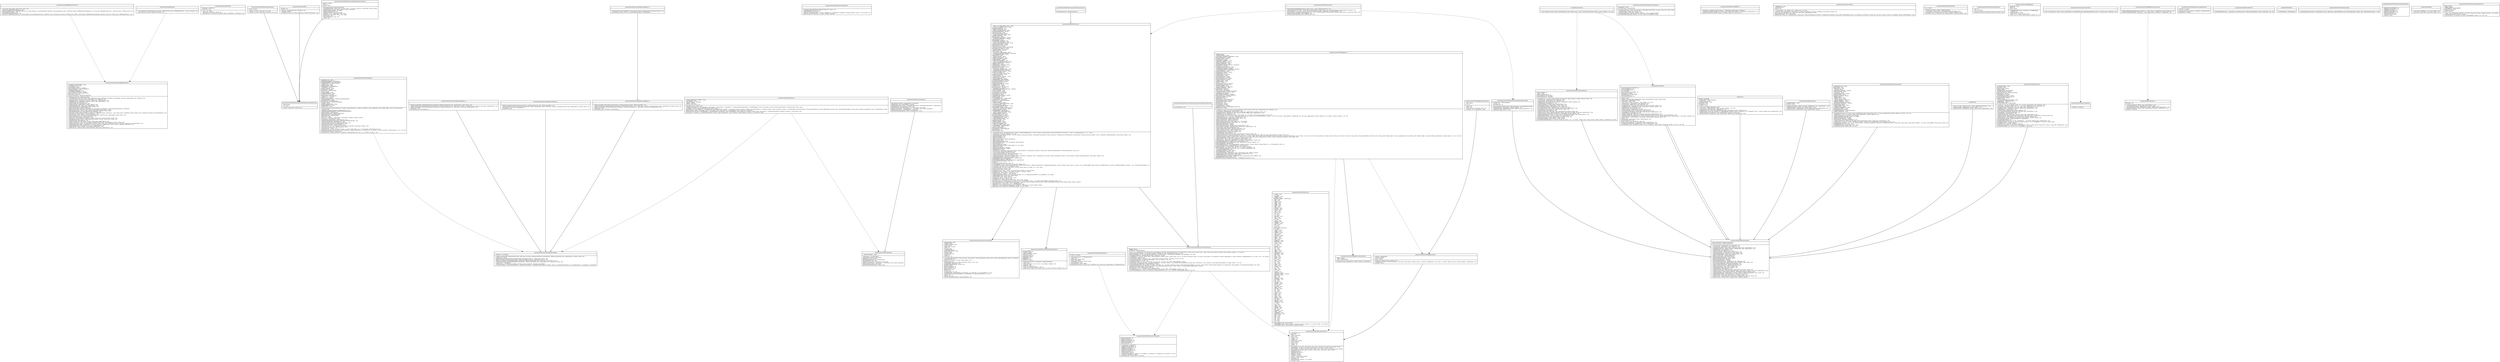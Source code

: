 digraph classes {
 fontname = "Bitstream Vera Sans"
 fontsize = 8
 node [ fontname = "Bitstream Vera Sans" fontsize = 8 shape = "record" ]
 edge [ fontname = "Bitstream Vera Sans" fontsize = 8 ]
"DOMFragmentParserTest" [
	label="{
 		org/cyberneko/html/DOMFragmentParserTest|
 		|
 		+ _print_(child : Node, indent : String, node : Node) : void\l+ testAttrEndingWithCRAtEndOfStream() : void\l+ testInstanceReuse(parser : DOMFragmentParser, str2 : String, fragment1 : DocumentFragment, fragment2 : DocumentFragment, writer : LSSerializer, registry : DOMImplementationRegistry, str1 : String, impl : DOMImplementationLS, s : String, document : HTMLDocument) : void\l+ testInvalidAttributeName() : void\l+ testInvalidProcessingInstruction() : void\l- doTest(impl : DOMImplementationLS, str : String, fragment : DocumentFragment, writer : LSSerializer, source : InputSource, document : HTMLDocument, xmlDecl : String, registry : DOMImplementationRegistry, expected : String, html : String, parser : DOMFragmentParser) : void\l
	}"
 ]
"HTMLEntities" [
	label="{
 		org/cyberneko/html/HTMLEntities|
 		_# SEITITNE_ : IntProperties\l_# ENTITIES_ : Map\l|
 		+ _get_(c : int) : String\l+ _get_(value : String, name : String) : int\l_- load0_(filename : String, props : Properties, stream : InputStream, e : IOException) : void\l
	}"
 ]
"Entry" [
	label="{
 		org/cyberneko/html/LostText/Entry|
 		- augs_ : Augmentations\l- text_ : XMLString\l|
 		+ Entry(chars : char[1], text : XMLString, augs : Augmentations) : Entry\l
	}"
 ]
"XercesBridge_2_2" [
	label="{
 		org/cyberneko/html/xercesbridge/XercesBridge_2_2|
 		|
 		+ XMLDocumentFilter_setDocumentSource(lastSource : XMLDocumentSource, filter : XMLDocumentFilter) : void\l+ XMLDocumentHandler_startDocument(documentHandler : XMLDocumentHandler, locator : XMLLocator, nscontext : NamespaceContext, augs : Augmentations, encoding : String) : void\l+ XMLDocumentHandler_startPrefixMapping(documentHandler : XMLDocumentHandler, uri : String, prefix : String, augs : Augmentations) : void\l+ getVersion() : String\l# XercesBridge_2_2(e : Throwable) : XercesBridge_2_2\l
	}"
 ]
"FragmentContextStackTest" [
	label="{
 		org/cyberneko/html/FragmentContextStackTest|
 		|
 		+ testFragmentShouldNotCloseContextStack(expected : String) : void\l+ testSimple(expected : String) : void\l+ testTR(expected : String) : void\l- doTest(out : StringWriter, filters : [1], parser : DOMParser, sr : StringReader, contextStack : String[1], expected : String, in : , html : String) : void\l- toQNames(qnames : QName[1], i : int, tags : String[1]) : QName[1]\l
	}"
 ]
"InfiniteLoopScanner" [
	label="{
 		org/cyberneko/html/HTMLScannerTest/InfiniteLoopScanner|
 		|
 		InfiniteLoopScanner() : InfiniteLoopScanner\l
	}"
 ]
"IntProperties" [
	label="{
 		org/cyberneko/html/HTMLEntities/IntProperties|
 		- entries : Entry[1]\l|
 		+ get(key : int, entry : Entry, hash : int) : String\l+ put(key : int, value : String, entry : Entry, hash : int) : void\l
	}"
 ]
"CurrentEntity" [
	label="{
 		org/cyberneko/html/HTMLScanner/CurrentEntity|
 		+ BASESYSTEMID : String\l+ VERSION : String\l+ LITERALSYSTEMID : String\l+ buffer : char[1]\l- endReached_ : boolean\l+ offset : int\l- encoding : String\l+ characterOffset_ : int\l+ EXPANDEDSYSTEMID : String\l- stream_ : Reader\l+ PUBLICID : String\l- columnNumber_ : int\l+ length : int\l- lineNumber_ : int\l|
 		+ CurrentEntity(literalSystemId : String, encoding : String, publicId : String, baseSystemId : String, stream : Reader, expandedSystemId : String) : CurrentEntity\l+ getLineNumber() : int\l# load(count : int, adjust : int, array : char[1], offset : int) : int\l# read(c : char) : int\l- debugBufferIfNeeded(i : int, suffix : String, prefix : String, c : char) : void\l- closeQuietly(e : IOException) : void\l- debugBufferIfNeeded(prefix : String) : void\lhasNext() : boolean\l- getCharacterOffset() : int\l- getColumnNumber() : int\l- getCurrentChar() : char\l- getNextChar() : char\l- incLine() : void\l- incLine(nbLines : int) : void\l- resetBuffer(buffer : XMLStringBuffer, columnNumber : int, lineNumber : int, characterOffset : int) : void\l- restorePosition(originalCharacterOffset : int, originalOffset : int, originalColumnNumber : int) : void\l- rewind() : void\l- rewind(i : int) : void\l- setStream(inputStreamReader : InputStreamReader) : void\l
	}"
 ]
"HTMLElements" [
	label="{
 		org/cyberneko/html/HTMLElements|
 		+ _SOUND_ : short\l+ _U_ : short\l+ _COMMENT_ : short\l+ _PARAM_ : short\l_# ELEMENTS_ARRAY_ : Element[1][2]\l+ _BDO_ : short\l+ _DIR_ : short\l+ _FRAME_ : short\l+ _ABBR_ : short\l+ _SAMP_ : short\l+ _NOBR_ : short\l+ _BASE_ : short\l+ _KBD_ : short\l+ _KEYGEN_ : short\l+ _BUTTON_ : short\l+ _STRIKE_ : short\l+ _SUP_ : short\l+ _TABLE_ : short\l+ _INS_ : short\l+ _P_ : short\l+ _TH_ : short\l+ _NOLAYER_ : short\l+ _DIV_ : short\l+ _LAYER_ : short\l+ _Q_ : short\l+ _STYLE_ : short\l+ _OPTION_ : short\l+ _FRAMESET_ : short\l+ _CENTER_ : short\l+ _RBC_ : short\l+ _S_ : short\l+ _CITE_ : short\l_# ELEMENTS_ : ElementList\l+ _UL_ : short\l+ _STRONG_ : short\l+ _LABEL_ : short\l+ _ADDRESS_ : short\l+ _THEAD_ : short\l+ _LINK_ : short\l+ _TEXTAREA_ : short\l+ _APPLET_ : short\l+ _RUBY_ : short\l+ _TBODY_ : short\l+ _XML_ : short\l+ _PLAINTEXT_ : short\l+ _NOEMBED_ : short\l+ _TITLE_ : short\l+ _SELECT_ : short\l+ _LI_ : short\l+ _OL_ : short\l+ _EMBED_ : short\l+ _RP_ : short\l+ _TR_ : short\l+ _XMP_ : short\l+ _OBJECT_ : short\l+ _MENU_ : short\l+ _COLGROUP_ : short\l+ _BASEFONT_ : short\l+ _DD_ : short\l+ _MAP_ : short\l+ _HEAD_ : short\l+ _BLINK_ : short\l+ _TT_ : short\l+ _BODY_ : short\l+ _RT_ : short\l+ _BIG_ : short\l+ _COL_ : short\l+ _FORM_ : short\l+ _SUB_ : short\l+ _IFRAME_ : short\l+ _A_ : short\l+ _RTC_ : short\l+ _META_ : short\l+ _B_ : short\l+ _TFOOT_ : short\l+ _MARQUEE_ : short\l+ _NO_SUCH_ELEMENT_ : Element\l+ _ACRONYM_ : short\l+ _PRE_ : short\l+ _IMG_ : short\l+ _MULTICOL_ : short\l+ _NOFRAMES_ : short\l+ _DL_ : short\l+ _EM_ : short\l+ _LISTING_ : short\l+ _FIELDSET_ : short\l+ _ILAYER_ : short\l+ _H1_ : short\l+ _SECTION_ : short\l+ _SPAN_ : short\l+ _CAPTION_ : short\l+ _H2_ : short\l+ _HR_ : short\l+ _H3_ : short\l+ _SCRIPT_ : short\l+ _WBR_ : short\l+ _VAR_ : short\l+ _HTML_ : short\l+ _SMALL_ : short\l+ _ISINDEX_ : short\l+ _H4_ : short\l+ _NOSCRIPT_ : short\l+ _SPACER_ : short\l+ _OPTGROUP_ : short\l+ _I_ : short\l+ _H5_ : short\l+ _CODE_ : short\l+ _AREA_ : short\l+ _LEGEND_ : short\l+ _NEXTID_ : short\l+ _H6_ : short\l+ _BGSOUND_ : short\l+ _INPUT_ : short\l+ _UNKNOWN_ : short\l+ _BLOCKQUOTE_ : short\l+ _FONT_ : short\l+ _DEL_ : short\l+ _DFN_ : short\l+ _BR_ : short\l+ _DT_ : short\l+ _RB_ : short\l+ _TD_ : short\l|
 		+ _GETELEMENT_(code : short) : Element\l+ _GETELEMENT_(elem : Element, elements : Element[1], element : Element, c : int, ename : String, i : int) : Element\l+ _GETELEMENT_(ename : String, element : Element) : Element\l
	}"
 ]
"Entry" [
	label="{
 		org/cyberneko/html/HTMLEntities/IntProperties/Entry|
 		+ next : Entry\l+ value : String\l+ key : int\l|
 		+ Entry(next : Entry, key : int, value : String) : Entry\l
	}"
 ]
"RemoveElements" [
	label="{
 		sample/RemoveElements|
 		|
 		+ _main_(systemId : String, remover : ElementRemover, writer : Writer, source : , parser : XMLParserConfiguration, filters : [1], argv : String[1], i : int) : void\l
	}"
 ]
"LocationItem" [
	label="{
 		org/cyberneko/html/HTMLScanner/LocationItem|
 		# fEndColumnNumber : int\l# fBeginLineNumber : int\l# fBeginCharacterOffset : int\l# fBeginColumnNumber : int\l# fEndCharacterOffset : int\l# fEndLineNumber : int\l|
 		+ LocationItem() : LocationItem\l+ getBeginCharacterOffset() : int\l+ getBeginColumnNumber() : int\l+ getBeginLineNumber() : int\l+ getEndCharacterOffset() : int\l+ getEndColumnNumber() : int\l+ getEndLineNumber() : int\l+ isSynthesized() : boolean\l+ setValues(beginOffset : int, beginLine : int, endOffset : int, endColumn : int, beginColumn : int, endLine : int) : void\l+ toString(str : StringBuffer) : String\lLocationItem(other : LocationItem) : LocationItem\l
	}"
 ]
"MyContentScanner" [
	label="{
 		org/cyberneko/html/HTMLScannerTest/InfiniteLoopScanner/MyContentScanner|
 		|
 		# scanComment() : void\l
	}"
 ]
"HTMLAugmentations" [
	label="{
 		org/cyberneko/html/HTMLAugmentations|
 		# FITEMS : Hashtable\l|
 		+ HTMLAugmentations() : HTMLAugmentations\l+ clear() : void\l+ getItem(key : String) : object\l+ keys() : Enumeration\l+ putItem(item : object, key : String) : object\l+ removeAllItems() : void\l+ removeItem(key : String) : object\lHTMLAugmentations(value : object, keys : Enumeration, key : String, augs : Augmentations) : HTMLAugmentations\l
	}"
 ]
"ElementRemover" [
	label="{
 		org/cyberneko/html/filters/ElementRemover|
 		# fElementDepth : int\l_# NULL_ : object\l# fRemovalElementDepth : int\l# fAcceptedElements : Hashtable\l# fRemovedElements : Hashtable\l|
 		+ acceptElement(i : int, value : object, newarray : String[1], key : object, attributes : String[1], element : String) : void\l+ characters(augs : Augmentations, text : XMLString) : void\l+ comment(augs : Augmentations, text : XMLString) : void\l+ emptyElement(augs : Augmentations, attributes : XMLAttributes, element : QName) : void\l+ endCDATA(augs : Augmentations) : void\l+ endElement(element : QName, augs : Augmentations) : void\l+ endGeneralEntity(augs : Augmentations, name : String) : void\l+ endPrefixMapping(augs : Augmentations, prefix : String) : void\l+ ignorableWhitespace(augs : Augmentations, text : XMLString) : void\l+ processingInstruction(data : XMLString, target : String, augs : Augmentations) : void\l+ removeElement(value : object, key : object, element : String) : void\l+ startCDATA(augs : Augmentations) : void\l+ startDocument(locator : XMLLocator, augs : Augmentations, encoding : String) : void\l+ startDocument(nscontext : NamespaceContext, locator : XMLLocator, encoding : String, augs : Augmentations) : void\l+ startElement(augs : Augmentations, attributes : XMLAttributes, element : QName) : void\l+ startGeneralEntity(name : String, encoding : String, id : XMLResourceIdentifier, augs : Augmentations) : void\l+ startPrefixMapping(prefix : String, uri : String, augs : Augmentations) : void\l+ textDecl(version : String, augs : Augmentations, encoding : String) : void\l# elementAccepted(key : object, element : String) : boolean\l# elementRemoved(key : object, element : String) : boolean\l# handleOpenTag(attributeCount : int, aname : String, key : object, j : int, i : int, anames : String[1], value : object, element : QName, attributes : XMLAttributes) : boolean\l
	}"
 ]
"HTMLScannerTest" [
	label="{
 		org/cyberneko/html/HTMLScannerTest|
 		|
 		+ testChangeEncodingWithReader(string : String, source : , parser : HTMLConfiguration) : void\l+ testEvaluateInputSource(string : String, filter : EvaluateInputSourceFilter, source : , parser : HTMLConfiguration, expectedString : String[1]) : void\l+ testInfiniteLoop(x : int, source : , parser : XMLParserConfiguration, buffer : StringBuffer,  : HTMLConfiguration) : void\l+ testLocale(filter : EvaluateInputSourceFilter, source : , parser : HTMLConfiguration, expectedString : String[1], originalLocale : Locale, string : String) : void\l+ testReduceToContent(buffer : XMLStringBuffer) : void\l+ testisEncodingCompatible(scanner : HTMLScanner) : void\l
	}"
 ]
"ErrorReporter" [
	label="{
 		org/cyberneko/html/HTMLConfiguration/ErrorReporter|
 		# fLastLocale : Locale\l# fErrorMessages : ResourceBundle\l|
 		+ formatMessage(value : String, args : object[1], e : MissingResourceException, message : String, key : String) : String\l+ reportError(args : object[1], key : String) : void\l+ reportWarning(key : String, args : object[1]) : void\l# createException(args : object[1], message : String, key : String) : XMLParseException\l# formatSimpleMessage(args : object[1], i : int, key : String, str : StringBuffer) : String\l
	}"
 ]
"DefaultFilter" [
	label="{
 		org/cyberneko/html/filters/DefaultFilter|
 		# fDocumentHandler : XMLDocumentHandler\l# fDocumentSource : XMLDocumentSource\l|
 		+ characters(augs : Augmentations, text : XMLString) : void\l+ comment(augs : Augmentations, text : XMLString) : void\l+ doctypeDecl(systemId : String, publicId : String, root : String, augs : Augmentations) : void\l+ emptyElement(element : QName, attributes : XMLAttributes, augs : Augmentations) : void\l+ endCDATA(augs : Augmentations) : void\l+ endDocument(augs : Augmentations) : void\l+ endElement(element : QName, augs : Augmentations) : void\l+ endGeneralEntity(augs : Augmentations, name : String) : void\l+ endPrefixMapping(prefix : String, augs : Augmentations) : void\l+ getDocumentHandler() : XMLDocumentHandler\l+ getDocumentSource() : XMLDocumentSource\l+ getFeatureDefault(featureId : String) : Boolean\l+ getPropertyDefault(propertyId : String) : object\l+ getRecognizedFeatures() : String[1]\l+ getRecognizedProperties() : String[1]\l+ ignorableWhitespace(augs : Augmentations, text : XMLString) : void\l+ processingInstruction(augs : Augmentations, data : XMLString, target : String) : void\l+ reset(componentManager : XMLComponentManager) : void\l+ setDocumentHandler(handler : XMLDocumentHandler) : void\l+ setDocumentSource(source : XMLDocumentSource) : void\l+ setFeature(featureId : String, state : boolean) : void\l+ setProperty(propertyId : String, value : object) : void\l+ startCDATA(augs : Augmentations) : void\l+ startDocument(locator : XMLLocator, augs : Augmentations, encoding : String) : void\l+ startDocument(nscontext : NamespaceContext, locator : XMLLocator, encoding : String, augs : Augmentations) : void\l+ startElement(augs : Augmentations, attributes : XMLAttributes, element : QName) : void\l+ startGeneralEntity(augs : Augmentations, encoding : String, id : XMLResourceIdentifier, name : String) : void\l+ startPrefixMapping(augs : Augmentations, uri : String, prefix : String) : void\l+ textDecl(version : String, augs : Augmentations, encoding : String) : void\l+ xmlDecl(version : String, standalone : String, augs : Augmentations, encoding : String) : void\l_# merge_(array3 : String[1], array2 : String[1], array1 : String[1]) : String[1]\l
	}"
 ]
"Writer" [
	label="{
 		org/cyberneko/html/filters/Writer|
 		# fSeenRootElement : boolean\l+ _NOTIFY_HTML_BUILTIN_REFS_ : String\l# fElementDepth : int\l_# AUGMENTATIONS_ : String\l# fPrintChars : boolean\l_# FILTERS_ : String\l# fSeenHttpEquiv : boolean\l+ _NOTIFY_CHAR_REFS_ : String\l# fPrinter : PrintWriter\l# fNormalize : boolean\l# fEncoding : String\l|
 		+ Writer(e : UnsupportedEncodingException) : Writer\l+ Writer(encoding : String, outputStream : OutputStream) : Writer\l+ Writer(encoding : String, writer : Writer) : Writer\l+ _main_(filtersVector : Vector, source : , oencoding : String, argv : String[1], identity : boolean, parser : XMLParserConfiguration, i : int, purify : boolean, arg : String, filters : [1], iencoding : String) : void\l+ characters(augs : Augmentations, text : XMLString) : void\l+ comment(text : XMLString, augs : Augmentations) : void\l+ emptyElement(element : QName, attributes : XMLAttributes, augs : Augmentations) : void\l+ endElement(augs : Augmentations, element : QName) : void\l+ endGeneralEntity(name : String, augs : Augmentations) : void\l+ startDocument(locator : XMLLocator, augs : Augmentations, encoding : String) : void\l+ startDocument(nscontext : NamespaceContext, locator : XMLLocator, augs : Augmentations, encoding : String) : void\l+ startElement(attributes : XMLAttributes, element : QName, augs : Augmentations) : void\l+ startGeneralEntity(e : NumberFormatException, entity : String, value : int, base : int, offset : int, hex : boolean, augs : Augmentations, encoding : String, id : XMLResourceIdentifier, name : String) : void\l# printAttributeValue(length : int, j : int, c : char, text : String) : void\l# printCharacters(i : int, i : int, c : char, c : char, text : XMLString, entity : String, normalize : boolean) : void\l# printEndElement(element : QName) : void\l# printEntity(name : String) : void\l# printStartElement(charsetIndex : int, i : int, content : String, i : int, httpEquiv : String, originalContent : String, length : int, contentIndex : int, aname : String, aname : String, attrCount : int, avalue : String, element : QName, attributes : XMLAttributes) : void\l_- printUsage_() : void\l
	}"
 ]
"HTMLTagBalancer" [
	label="{
 		org/cyberneko/html/HTMLTagBalancer|
 		- FQNAME : QName\l_# AUGMENTATIONS_ : String\l_# DOCUMENT_FRAGMENT_DEPRECATED_ : String\l# fDocumentFragment : boolean\l# FELEMENTSTACK : InfoStack\l# fOpenedForm : boolean\l_# DOCUMENT_FRAGMENT_ : String\l_# NAMES_NO_CHANGE_ : short\l- fSeenFramesetElement : boolean\l_# NAMES_LOWERCASE_ : short\l_- RECOGNIZED_FEATURES_DEFAULTS_ : Boolean[1]\l# fNamespaces : boolean\l_# IGNORE_OUTSIDE_CONTENT_ : String\l_- RECOGNIZED_FEATURES_ : String[1]\l_- RECOGNIZED_PROPERTIES_DEFAULTS_ : object[1]\l_# SYNTHESIZED_ITEM_ : HTMLEventInfo\l_# ERROR_REPORTER_ : String\l# fAllowSelfclosingIframe : boolean\l_# NAMESPACES_ : String\l# fSeenBodyElement : boolean\l_# NAMES_ATTRS_ : String\l# fSeenRootElement : boolean\l- forcedStartElement_ : boolean\l# fIgnoreOutsideContent : boolean\l# fSeenHeadElement : boolean\l_# NAMES_ELEMS_ : String\l_# NAMES_MATCH_ : short\l- lostText_ : LostText\l# fErrorReporter : HTMLErrorReporter\l- fragmentContextStackSize_ : int\l_# REPORT_ERRORS_ : String\l- fragmentContextStack_ : QName[1]\l_# NAMES_UPPERCASE_ : short\l# FINLINESTACK : InfoStack\l- FEMPTYATTRS : XMLAttributes\l# fDocumentHandler : XMLDocumentHandler\l+ _FRAGMENT_CONTEXT_STACK_ : String\l# fAugmentations : boolean\l_- RECOGNIZED_PROPERTIES_ : String[1]\l# fDocumentSource : XMLDocumentSource\l# fAllowSelfclosingTags : boolean\l- endElementsBuffer_ : List\l# fNamesAttrs : short\l- FINFOSETAUGS : HTMLAugmentations\l# fSeenRootElementEnd : boolean\l- fSeenBodyElementEnd : boolean\l# fNamesElems : short\l# fSeenDoctype : boolean\l# fSeenAnything : boolean\l- forcedEndElement_ : boolean\l# tagBalancingListener : HTMLTagBalancingListener\l# fReportErrors : boolean\l|
 		+ characters(i : int, info : Info, hname : String, whitespace : boolean, bname : String, augs : Augmentations, text : XMLString) : void\l+ comment(text : XMLString, augs : Augmentations) : void\l+ doctypeDecl(rootElementName : String, publicId : String, augs : Augmentations, systemId : String) : void\l+ emptyElement(attrs : XMLAttributes, elem : Element, element : QName, augs : Augmentations) : void\l+ endCDATA(augs : Augmentations) : void\l+ endDocument(augs : Augmentations, body : String, length : int, i : int, ename : String, ename : String, info : Info) : void\l+ endElement(info : Info, i : int, iname : String, elem : Element, iname : String, size : int, forcedEndElement : boolean, i : int, info : Info, ename : String, attributes : XMLAttributes, info : Info, augs : Augmentations, element : QName, size : int, depth : int, pelem : Element, i : int) : void\l+ endGeneralEntity(name : String, augs : Augmentations) : void\l+ endPrefixMapping(augs : Augmentations, prefix : String) : void\l+ getDocumentHandler() : XMLDocumentHandler\l+ getDocumentSource() : XMLDocumentSource\l+ getFeatureDefault(featureId : String, length : int, i : int) : Boolean\l+ getPropertyDefault(propertyId : String, length : int, i : int) : object\l+ getRecognizedFeatures() : String[1]\l+ getRecognizedProperties() : String[1]\l+ ignorableWhitespace(text : XMLString, augs : Augmentations) : void\l+ processingInstruction(data : XMLString, target : String, augs : Augmentations) : void\l+ reset(manager : XMLComponentManager) : void\l+ setDocumentHandler(handler : XMLDocumentHandler) : void\l+ setDocumentSource(source : XMLDocumentSource) : void\l+ setFeature(featureId : String, state : boolean) : void\l+ setProperty(propertyId : String, value : object) : void\l+ startCDATA(augs : Augmentations) : void\l+ startDocument(locator : XMLLocator, augs : Augmentations, encoding : String) : void\l+ startDocument(nscontext : NamespaceContext, elt : Element, i : int, name : QName, locator : XMLLocator, augs : Augmentations, encoding : String) : void\l+ startElement(element : Element, parentCreated : boolean, inline : boolean, head : QName, depth : int, elementCode : short, pname : String, i : int, attrs : XMLAttributes, ename : String, i : int, info : Info, info : Info, isForcedCreation : boolean, ename : String, info : Info, info : Info, iname : String, pname : String, preferedParent : Element, ename : String, qname : QName, depth : int, augs : Augmentations, head : QName, elem : QName, length : int, qname : QName, parentCreated : boolean, length : int, i : int, j : int) : void\l+ startGeneralEntity(insertBody : boolean, bname : String, info : Info, hname : String, augs : Augmentations, encoding : String, id : XMLResourceIdentifier, name : String) : void\l+ startPrefixMapping(uri : String, prefix : String, augs : Augmentations) : void\l+ textDecl(version : String, augs : Augmentations, encoding : String) : void\l+ xmlDecl(version : String, augs : Augmentations, encoding : String, standalone : String) : void\l# CALLENDELEMENT(element : QName, augs : Augmentations) : void\l# CALLSTARTELEMENT(attrs : XMLAttributes, augs : Augmentations, element : QName) : void\l# EMPTYATTRIBUTES() : XMLAttributes\l# GETELEMENTDEPTH(info : Info, tableBodyOrHtml : boolean, container : boolean, element : Element, depth : int, i : int, elementCode : short) : int\l# SYNTHESIZEDAUGS(augs : HTMLAugmentations) : Augmentations\l# getElement(index : int, elementName : QName, name : String) : Element\l# getParentDepth(j : int, bounds : short, info : Info, i : int, parents : Element[1]) : int\l- consumeBufferedEndElements(toConsume : List, i : int, entry : ElementEntry) : void\l- consumeEarlyTextIfNeeded() : void\l- createQName(tagName : String) : QName\l- forceStartBody(body : QName) : void\l- forceStartElement(attrs : XMLAttributes, augs : Augmentations, elem : QName) : boolean\l- notifyDiscardedEndElement(element : QName, augs : Augmentations) : void\l_# MODIFYNAME_(name : String, mode : short) : String\l- notifyDiscardedStartElement(attrs : XMLAttributes, augs : Augmentations, elem : QName) : void\l_# GETNAMESVALUE_(value : String) : short\lsetTagBalancingListener(tagBalancingListener : HTMLTagBalancingListener) : void\l
	}"
 ]
"DOMParser" [
	label="{
 		org/cyberneko/html/parsers/DOMParser|
 		|
 		+ DOMParser(e : SAXNotSupportedException, e : SAXNotRecognizedException) : DOMParser\l+ doctypeDecl(VERSION : String, okay : boolean, sysid : String, pubid : String, root : String, augs : Augmentations) : void\l_- getParserSubVersion_(VERSION : String, e : Exception, index1 : int, index2 : int) : int\l
	}"
 ]
"CanonicalTest" [
	label="{
 		org/cyberneko/html/CanonicalTest|
 		_- CANONICALDIR_ : File\l_- OUTPUTDIR_ : File\l- dataFile : File\l|
 		+ _suite_(dataFiles : List,  : FileFilter, suite : , dataDir : File, i : int) : Test\l# runTest(e : AssertionFailedError, canonicalFile : File, output : File, dataLines : String, pw : PrintWriter, canonicalLines : String) : void\l- getCanonical(sb : StringBuffer, line : String, infile : File, reader : BufferedReader) : String\lCanonicalTest(dataFile : File) : CanonicalTest\l- getResult(line : String, out : StringWriter, type : String, parser : XMLParserConfiguration, tokenizer : StringTokenizer, settingline : String, reader : BufferedReader, filters : [1], insettings : File, infilename : String, infile : File, value : String, id : String, sb : StringBuffer, settings : BufferedReader) : String\l
	}"
 ]
"HTMLErrorHandler" [
	label="{
 		org/cyberneko/html/HTMLErrorHandler|
 		- OUT_ : Writer\l|
 		+ HTMLErrorHandler(out : Writer) : HTMLErrorHandler\l+ error(domain : String, exception : XMLParseException, key : String) : void\l+ warning(domain : String, key : String, exception : XMLParseException) : void\l- println(type : String, e : IOException, key : String, exception : XMLParseException) : void\l
	}"
 ]
"ObjectFactory" [
	label="{
 		org/cyberneko/html/ObjectFactory|
 		_- DEFAULT_PROPERTIES_FILENAME_ : String\l_- fLastModified_ : long\l_- fXercesProperties_ : Properties\l_- DEBUG_ : boolean\l_- DEFAULT_LINE_LENGTH_ : int\l|
 		_- debugPrintln_(msg : String) : void\l_- findJarServiceProvider_(ss : SecuritySupport, x : IOException, cl : ClassLoader, is : InputStream, e : UnsupportedEncodingException, rd : BufferedReader, current : ClassLoader, serviceId : String, factoryClassName : String, factoryId : String) : object\l_createObject_(factoryId : String, fallbackClassName : String) : object\l_createObject_(ss : SecuritySupport, e : SecurityException, propertiesFileExists : boolean, cl : ClassLoader, factoryId : String, x : Exception, fis : FileInputStream, x : Exception, provider : object, systemProp : String, se : SecurityException, factoryClassName : String, propertiesFilename : String, loadProperties : boolean, javah : String, fallbackClassName : String, props : Properties, propertiesFile : File, fis : FileInputStream) : object\l_findClassLoader_(system : ClassLoader, context : ClassLoader, current : ClassLoader, ss : SecuritySupport, chain : ClassLoader) : ClassLoader\l_findProviderClass_(security : SecurityManager, e : SecurityException, providerClass : Class, packageName : String, lastDot : int, className : String, current : ClassLoader, x : ClassNotFoundException, doFallback : boolean, cl : ClassLoader) : Class\l_newInstance_(x : Exception, x : ClassNotFoundException, instance : object, providerClass : Class, className : String, doFallback : boolean, cl : ClassLoader) : object\l
	}"
 ]
"HTMLConfiguration" [
	label="{
 		org/cyberneko/html/HTMLConfiguration|
 		_# BALANCE_TAGS_ : String\l# FDOCUMENTSCANNER : HTMLScanner\l# FNAMESPACEBINDER : NamespaceBinder\l# FERRORREPORTER : HTMLErrorReporter\l_# NAMES_ATTRS_ : String\l_# NAMES_ELEMS_ : String\l# FTAGBALANCER : HTMLTagBalancer\l_- DOCSOURCE_ : Class[1]\l_# REPORT_ERRORS_ : String\l# fCloseStream : boolean\l# fDTDHandler : XMLDTDHandler\l# fLocale : Locale\l_# ERROR_DOMAIN_ : String\l# FHTMLCOMPONENTS : Vector\l_# XERCES_2_0_0_ : boolean\l# fErrorHandler : XMLErrorHandler\l_# XERCES_2_0_1_ : boolean\l_# XML4J_4_0_x_ : boolean\l# fDTDContentModelHandler : XMLDTDContentModelHandler\l_# AUGMENTATIONS_ : String\l# fEntityResolver : XMLEntityResolver\l# fDocumentHandler : XMLDocumentHandler\l_# FILTERS_ : String\l_# SIMPLE_ERROR_FORMAT_ : String\l_# ERROR_REPORTER_ : String\l_# NAMESPACES_ : String\l|
 		+ HTMLConfiguration(recognizedProperties : String[1], recognizedFeatures : String[1], symbolTable : object, VALIDATION : String, SYMBOL_TABLE : String) : HTMLConfiguration\l+ cleanup() : void\l+ evaluateInputSource(inputSource : XMLInputSource) : void\l+ getDTDContentModelHandler() : XMLDTDContentModelHandler\l+ getDTDHandler() : XMLDTDHandler\l+ getDocumentHandler() : XMLDocumentHandler\l+ getEntityResolver() : XMLEntityResolver\l+ getErrorHandler() : XMLErrorHandler\l+ getLocale() : Locale\l+ parse(more : boolean, e : XNIException, e : IOException, complete : boolean) : boolean\l+ parse(source : XMLInputSource) : void\l+ pushInputSource(inputSource : XMLInputSource) : void\l+ setDTDContentModelHandler(handler : XMLDTDContentModelHandler) : void\l+ setDTDHandler(handler : XMLDTDHandler) : void\l+ setDocumentHandler(handler : XMLDocumentHandler) : void\l+ setEntityResolver(resolver : XMLEntityResolver) : void\l+ setErrorHandler(handler : XMLErrorHandler) : void\l+ setFeature(size : int, i : int, component : HTMLComponent, featureId : String, state : boolean) : void\l+ setInputSource(inputSource : XMLInputSource) : void\l+ setLocale(locale : Locale) : void\l+ setProperty(size : int, filter : , propertyId : String, i : int, value : object, filters : [1], i : int, component : HTMLComponent) : void\l# addComponent(state : Boolean, value : object, properties : String[1], propertyCount : int, featureCount : int, features : String[1], component : HTMLComponent, i : int, i : int) : void\l# createDocumentScanner() : HTMLScanner\l# reset(lastSource : XMLDocumentSource, component : HTMLComponent, size : int, i : int, i : int, filters : [1], filter : ) : void\l
	}"
 ]
"ElementList" [
	label="{
 		org/cyberneko/html/HTMLElements/ElementList|
 		+ size : int\l+ data : Element[1]\l|
 		+ addElement(newarray : Element[1], element : Element) : void\l
	}"
 ]
"UTF8BOMSkipper" [
	label="{
 		org/cyberneko/html/UTF8BOMSkipper|
 		- fFirst3Bytes : int[1]\l- fOffset : int\l- fStart : boolean\l|
 		+ UTF8BOMSkipper(stream : InputStream) : UTF8BOMSkipper\l+ available() : int\l+ markSupported() : boolean\l+ read(b : int, b1 : int, b2 : int, b3 : int) : int\l+ read(i : int, b : int, buffer : byte[1], offset : int, length : int) : int\l
	}"
 ]
"Element" [
	label="{
 		org/cyberneko/html/HTMLElements/Element|
 		+ _CONTAINER_ : int\l+ flags : int\l+ parent : Element[1]\l+ code : short\l+ bounds : short\l+ _SPECIAL_ : int\l+ _INLINE_ : int\l+ parentCodes : short[1]\l+ closes : short[1]\l+ name : String\l+ _BLOCK_ : int\l+ _EMPTY_ : int\l|
 		+ Element(flags : int, bounds : short, parent : short, closes : short[1], code : short, name : String) : Element\l+ Element(flags : int, code : short, name : String, parent : short, closes : short[1]) : Element\l+ Element(flags : int, parents : short[1], bounds : short, closes : short[1], code : short, name : String) : Element\l+ Element(parents : short[1], flags : int, closes : short[1], code : short, name : String) : Element\l+ ISBLOCK() : boolean\l+ ISCONTAINER() : boolean\l+ ISEMPTY() : boolean\l+ ISINLINE() : boolean\l+ ISSPECIAL() : boolean\l+ closes(i : int, tag : short) : boolean\l+ equals(o : object) : boolean\l+ hashCode() : int\l+ isParent(element : Element, i : int) : boolean\l+ toString() : String\l
	}"
 ]
"SAXParser" [
	label="{
 		org/cyberneko/html/parsers/SAXParser|
 		|
 		+ SAXParser() : SAXParser\l
	}"
 ]
"HTMLTagBalancingListenerTest" [
	label="{
 		org/cyberneko/html/HTMLTagBalancingListenerTest|
 		|
 		+ testIgnoredTags(expectedMessages : String[1], in : , string : String, sr : StringReader, parser : TestParser) : void\l+ testReuse(expectedMessages : String[1], in : , string : String, parser : TestParser, sr : StringReader) : void\l
	}"
 ]
"TestHTMLDOMFragment" [
	label="{
 		sample/TestHTMLDOMFragment|
 		|
 		+ _main_(fragment : DocumentFragment, document : HTMLDocument, parser : DOMFragmentParser, i : int, argv : String[1]) : void\l+ _print_(child : Node, indent : String, node : Node) : void\l
	}"
 ]
"XercesBridge" [
	label="{
 		org/cyberneko/html/xercesbridge/XercesBridge|
 		_- INSTANCE_ : XercesBridge\l|
 		+ //XMLDocumentHandler_startDocument//(locator : XMLLocator, nscontext : NamespaceContext, documentHandler : XMLDocumentHandler, augs : Augmentations, encoding : String) : void\l+ //getVersion//() : String\l+ NamespaceContext_declarePrefix(namespaceContext : NamespaceContext, ns : String, avalue : String) : void\l+ XMLDocumentFilter_setDocumentSource(filter : XMLDocumentFilter, lastSource : XMLDocumentSource) : void\l+ XMLDocumentHandler_endPrefixMapping(documentHandler : XMLDocumentHandler, prefix : String, augs : Augmentations) : void\l+ XMLDocumentHandler_startPrefixMapping(documentHandler : XMLDocumentHandler, augs : Augmentations, uri : String, prefix : String) : void\l+ _getInstance_() : XercesBridge\l_- makeInstance_(i : int, bridge : XercesBridge, className : String, classNames : String[1]) : XercesBridge\l_- newInstanceOrNull_(e : InstantiationException, e : IllegalAccessException, e : IllegalArgumentException, className : String, ex : ClassNotFoundException, ex : SecurityException, ex : LinkageError) : XercesBridge\l
	}"
 ]
"TestParser" [
	label="{
 		org/cyberneko/html/TestParser|
 		MESSAGES : List\l|
 		+ endElement(element : QName, augs : Augmentations) : void\l+ ignoredEndElement(augs : Augmentations, element : QName) : void\l+ ignoredStartElement(attrs : XMLAttributes, element : QName, augs : Augmentations) : void\l+ startElement(element : QName, augs : Augmentations, attributes : XMLAttributes) : void\lTestParser() : TestParser\l
	}"
 ]
"SecuritySupport" [
	label="{
 		org/cyberneko/html/SecuritySupport|
 		_- SECURITYSUPPORT_ : object\l|
 		_getInstance_() : SecuritySupport\lgetContextClassLoader() : ClassLoader\lgetFileExists(f : File) : boolean\lgetFileInputStream(file : File) : FileInputStream\lgetLastModified(f : File) : long\lgetParentClassLoader(cl : ClassLoader) : ClassLoader\lgetResourceAsStream(ris : InputStream, cl : ClassLoader, name : String) : InputStream\lgetSystemClassLoader() : ClassLoader\lgetSystemProperty(propName : String) : String\l
	}"
 ]
"LostText" [
	label="{
 		org/cyberneko/html/LostText|
 		- ENTRIES : List\l|
 		+ add(augs : Augmentations, text : XMLString) : void\l+ isEmpty() : boolean\l+ refeed(entry : Entry, iter : Iterator, tagBalancer : XMLDocumentHandler) : void\l
	}"
 ]
"NamespaceSupport" [
	label="{
 		org/cyberneko/html/filters/NamespaceBinder/NamespaceSupport|
 		# fEntries : Entry[1]\l# fTop : int\l# fLevels : int[1]\l|
 		+ NamespaceSupport() : NamespaceSupport\l+ declarePrefix(dprefix : String, count : int, entry : Entry, i : int, earray : Entry[1], uri : String, prefix : String) : boolean\l+ getAllPrefixes(i : int, prefix : String, prefixes : Vector) : Enumeration\l+ getDeclaredPrefixAt(index : int) : String\l+ getDeclaredPrefixCount() : int\l+ getParentContext() : NamespaceContext\l+ getPrefix(i : int, uri : String, entry : Entry) : String\l+ getURI(entry : Entry, prefix : String, i : int) : String\l+ popContext() : void\l+ pushContext(iarray : int[1]) : void\l+ reset() : void\l
	}"
 ]
"Script" [
	label="{
 		sample/Script|
 		# fBuffer : StringBuffer\l# fConfiguration : HTMLConfiguration\l_# SCRIPT_TYPE_ : String\l_# AUGMENTATIONS_ : String\l# fSystemId : String\l# fScriptCount : int\l_# FILTERS_ : String\l|
 		+ Script(config : HTMLConfiguration) : Script\l+ _main_(parser : HTMLConfiguration, filters : [1], argv : String[1], i : int) : void\l+ characters(text : XMLString, augs : Augmentations) : void\l+ emptyElement(value : String, attrs : XMLAttributes, augs : Augmentations, element : QName) : void\l+ endElement(line : String, out : PrintWriter, in : BufferedReader, systemId : String, e : IOException, sout : StringWriter, source : , element : QName, augs : Augmentations) : void\l+ startDocument(locator : XMLLocator, augs : Augmentations, encoding : String) : void\l+ startElement(attrs : XMLAttributes, value : String, element : QName, augs : Augmentations) : void\l
	}"
 ]
"Identity" [
	label="{
 		org/cyberneko/html/filters/Identity|
 		_# AUGMENTATIONS_ : String\l_# FILTERS_ : String\l|
 		+ emptyElement(element : QName, attributes : XMLAttributes, augs : Augmentations) : void\l+ endElement(element : QName, augs : Augmentations) : void\l+ startElement(augs : Augmentations, element : QName, attributes : XMLAttributes) : void\l_# synthesized_(info : HTMLEventInfo, augs : Augmentations) : boolean\l
	}"
 ]
"InfoStack" [
	label="{
 		org/cyberneko/html/HTMLTagBalancer/InfoStack|
 		+ data : Info[1]\l+ top : int\l|
 		+ peek() : Info\l+ pop() : Info\l+ push(newarray : Info[1], info : Info) : void\l+ toString(i : int, sb : StringBuffer) : String\l
	}"
 ]
"SecuritySupport12" [
	label="{
 		org/cyberneko/html/SecuritySupport12|
 		|
 		getContextClassLoader( : PrivilegedAction) : ClassLoader\lgetFileExists(f : File,  : PrivilegedAction) : boolean\lgetFileInputStream(file : File, e : PrivilegedActionException,  : PrivilegedExceptionAction) : FileInputStream\lgetLastModified( : PrivilegedAction, f : File) : long\lgetParentClassLoader( : PrivilegedAction, cl : ClassLoader) : ClassLoader\lgetResourceAsStream( : PrivilegedAction, cl : ClassLoader, name : String) : InputStream\lgetSystemClassLoader( : PrivilegedAction) : ClassLoader\lgetSystemProperty(propName : String,  : PrivilegedAction) : String\l
	}"
 ]
"NamespaceBinder" [
	label="{
 		org/cyberneko/html/filters/NamespaceBinder|
 		_# NAMESPACES_URI_ : String\l# fNamesAttrs : short\l# fNamesElems : short\l+ _XML_URI_ : String\l_- RECOGNIZED_FEATURES_ : String[1]\l# fNamespacesURI : String\l+ _XMLNS_URI_ : String\l# fOverrideNamespaces : boolean\l_# NAMES_ELEMS_ : String\l# fNamespacePrefixes : boolean\l- FQNAME : QName\l_# NAMESPACES_ : String\l+ _XHTML_1_0_URI_ : String\l_- FEATURE_DEFAULTS_ : Boolean[1]\l_# NAMES_UPPERCASE_ : short\l_- PROPERTY_DEFAULTS_ : object[1]\l_- RECOGNIZED_PROPERTIES_ : String[1]\l# fNamespaces : boolean\l_# INSERT_NAMESPACES_ : String\l_# NAMES_ATTRS_ : String\l_# OVERRIDE_NAMESPACES_ : String\l_# NAMES_NO_CHANGE_ : short\l# fInsertNamespaces : boolean\l# FNAMESPACECONTEXT : NamespaceSupport\l_# NAMES_LOWERCASE_ : short\l|
 		+ emptyElement(dcount : int, dcount : int, attrs : XMLAttributes, prefix : String, prefix : String, i : int, augs : Augmentations, element : QName, uri : String, i : int) : void\l+ endElement(i : int, dcount : int, prefix : String, augs : Augmentations, element : QName) : void\l+ getFeatureDefault(i : int, featureId : String) : Boolean\l+ getPropertyDefault(propertyId : String, i : int) : object\l+ getRecognizedFeatures() : String[1]\l+ getRecognizedProperties() : String[1]\l+ reset(manager : XMLComponentManager) : void\l+ startDocument(locator : XMLLocator, nscontext : NamespaceContext, encoding : String, augs : Augmentations) : void\l+ startElement(i : int, dcount : int, attrs : XMLAttributes, element : QName, augs : Augmentations, uri : String, prefix : String) : void\l# bindNamespaces(attrCount : int, i : int, uri : String, anamelen : int, aprefix : String, prefix : String, attrs : XMLAttributes, avalue : String, prefix : String, xmlns : String, element : QName, i : int, alocal : String, ANAME : String, aname : String) : void\l_# GETNAMESVALUE_(value : String) : short\l_# MODIFYNAME_(name : String, mode : short) : String\l_# splitQName_(qname : QName, index : int) : void\l
	}"
 ]
"Writer" [
	label="{
 		org/cyberneko/html/Writer|
 		- fCharactersBeginCharacterOffset : int\l- fCharactersBeginLine : int\l- fCharactersBeginColumn : int\l# out : PrintWriter\l- fCharactersEndCharacterOffset : int\l- fInCharacters : boolean\l- FSTRINGBUFFER : XMLStringBuffer\l- fCharactersEndLine : int\l- fCharactersEndColumn : int\l|
 		+ Writer() : Writer\l+ Writer(e : UnsupportedEncodingException, stream : OutputStream, encoding : String) : Writer\l+ Writer(stream : OutputStream) : Writer\l+ Writer(writer : Writer) : Writer\l+ _main_(source : , filters : [1], parser : , argv : String[1], i : int) : void\l+ characters(augs : Augmentations, text : XMLString) : void\l+ comment(augs : Augmentations, text : XMLString) : void\l+ doctypeDecl(root : String, augs : Augmentations, sysid : String, pubid : String) : void\l+ emptyElement(attrs : XMLAttributes, augs : Augmentations, element : QName) : void\l+ endCDATA(augs : Augmentations) : void\l+ endDocument(augs : Augmentations) : void\l+ endElement(augs : Augmentations, element : QName) : void\l+ ignorableWhitespace(augs : Augmentations, text : XMLString) : void\l+ processingInstruction(target : String, data : XMLString, augs : Augmentations) : void\l+ startCDATA(augs : Augmentations) : void\l+ startDocument(locator : XMLLocator, encoding : String, augs : Augmentations) : void\l+ startDocument(locator : XMLLocator, nscontext : NamespaceContext, encoding : String, augs : Augmentations) : void\l+ startElement(attrs : XMLAttributes, auris : String[1], aname : String, acount : int, element : QName, augs : Augmentations, i : int, anames : String[1]) : void\l+ xmlDecl(version : String, standalone : String, augs : Augmentations, encoding : String) : void\l# chars() : void\l# doAugs(augs : Augmentations, evInfo : HTMLEventInfo) : void\l# doCharactersAugs() : void\l# print(s : String, c : char, length : int, i : int) : void\l# storeCharactersEnd(evInfo : HTMLEventInfo, augs : Augmentations) : void\l# storeCharactersStart(augs : Augmentations, evInfo : HTMLEventInfo) : void\l_# sortAttrNames_(attrs : XMLAttributes, index : int, auris : String[1], tn : String, anames : String[1], tu : String, i : int, j : int, i : int) : void\l
	}"
 ]
"HTMLScanner" [
	label="{
 		org/cyberneko/html/HTMLScanner|
 		+ _HTML_4_01_TRANSITIONAL_SYSID_ : String\l+ _HTML_4_01_FRAMESET_SYSID_ : String\l# fBeginColumnNumber : int\l_# NAMES_LOWERCASE_ : short\l+ _NOTIFY_XML_BUILTIN_REFS_ : String\l# fStyleStripCDATADelims : boolean\l_# DOCTYPE_SYSID_ : String\l# fNotifyXmlBuiltinRefs : boolean\l+ _ALLOW_SELFCLOSING_TAGS_ : String\l_# NAMES_UPPERCASE_ : short\l# fJavaEncoding : String\l# fScriptStripCommentDelims : boolean\l_- RECOGNIZED_PROPERTIES_ : String[1]\l# fDoctypeSysid : String\l- REPLACEMENT_CHARACTER : char\l_# STATE_START_DOCUMENT_ : short\l+ _SCRIPT_STRIP_COMMENT_DELIMS_ : String\l# fNotifyHtmlBuiltinRefs : boolean\l# fAllowSelfclosingTags : boolean\l# fAugmentations : boolean\l# fDocumentHandler : XMLDocumentHandler\l_# NORMALIZE_ATTRIBUTES_ : String\l# fParseNoScriptContent : boolean\l_- DEBUG_CHARSET_ : boolean\l# fNamesAttrs : short\l+ _STYLE_STRIP_CDATA_DELIMS_ : String\l_- RECOGNIZED_FEATURES_DEFAULTS_ : Boolean[1]\l+ _FIX_MSWINDOWS_REFS_ : String\l# fNamesElems : short\l+ _INSERT_DOCTYPE_ : String\l_# DEFAULT_BUFFER_SIZE_ : int\l_# DEBUG_CALLBACKS_ : boolean\l_- DEBUG_BUFFER_ : boolean\l_# STATE_END_DOCUMENT_ : short\l+ _HTML_4_01_FRAMESET_PUBID_ : String\l_- DEBUG_SCANNER_STATE_ : boolean\l# fIANAEncoding : String\l- FINFOSETAUGS : HTMLAugmentations\l# fNotifyCharRefs : boolean\l# fParseNoFramesContent : boolean\l# fReportErrors : boolean\l+ _ALLOW_SELFCLOSING_IFRAME_ : String\l_- RECOGNIZED_FEATURES_ : String[1]\l+ _IGNORE_SPECIFIED_CHARSET_ : String\l# fEndCharacterOffset : int\l+ _HTML_4_01_STRICT_SYSID_ : String\l_# DEFAULT_ENCODING_ : String\l# fEndLineNumber : int\l+ _PARSE_NOSCRIPT_CONTENT_ : String\l# fInsertDoctype : boolean\l+ _NOTIFY_CHAR_REFS_ : String\l- FNONNORMATTR : XMLStringBuffer\l# fScriptStripCDATADelims : boolean\l# fFixWindowsCharRefs : boolean\l# fEndColumnNumber : int\l# fAllowSelfclosingIframe : boolean\l_# NAMES_ATTRS_ : String\l# fCDATASections : boolean\l# fSpecialScanner : SpecialScanner\l# fContentScanner : Scanner\l_- RECOGNIZED_PROPERTIES_DEFAULTS_ : object[1]\l_# DOCTYPE_PUBID_ : String\l_# STATE_CONTENT_ : short\l# fCurrentEntity : CurrentEntity\l# fIso8859Encoding : boolean\l# fDoctypePubid : String\l# fStyleStripCommentDelims : boolean\l_# NAMES_ELEMS_ : String\l# fElementDepth : int\l_# SYNTHESIZED_ITEM_ : HTMLEventInfo\l- FLOCATIONITEM : LocationItem\l# fByteStream : PlaybackInputStream\l# fScanner : Scanner\l_# ERROR_REPORTER_ : String\l+ _HTML_4_01_TRANSITIONAL_PUBID_ : String\l_# AUGMENTATIONS_ : String\l+ _STYLE_STRIP_COMMENT_DELIMS_ : String\l# fDefaultIANAEncoding : String\l- FRESOURCEID : XMLResourceIdentifierImpl\l+ _NOTIFY_HTML_BUILTIN_REFS_ : String\l- FSINGLEBOOLEAN : boolean[1]\l- FSTRINGBUFFER2 : XMLStringBuffer\l+ _SCRIPT_STRIP_CDATA_DELIMS_ : String\l_- DEBUG_SCANNER_ : boolean\l# FCURRENTENTITYSTACK : Stack\l# fNormalizeAttributes : boolean\l# fIgnoreSpecifiedCharset : boolean\l+ _OVERRIDE_DOCTYPE_ : String\l_# STATE_MARKUP_BRACKET_ : short\l+ _CDATA_SECTIONS_ : String\l# fBeginLineNumber : int\l_# REPORT_ERRORS_ : String\l# fOverrideDoctype : boolean\l_# NAMES_NO_CHANGE_ : short\l+ _HTML_4_01_STRICT_PUBID_ : String\l# FSTRINGBUFFER : XMLStringBuffer\l_- ENTITY_CHARS_ : BitSet\l# fBeginCharacterOffset : int\l# fErrorReporter : HTMLErrorReporter\l# fElementCount : int\l# fScannerState : short\l|
 		+ _expandSystemId_(se : SecurityException, dir : String, e : MalformedURIException, e : URI, id : String, dir : String, systemId : String, baseSystemId : String, base : , e : URI, se : SecurityException, uri : , uri : ) : String\l+ cleanup(size : int, closeall : boolean, i : int) : void\l+ evaluateInputSource(previousScanner : Scanner, encoding : String, previousEntity : CurrentEntity, baseSystemId : String, inputSource : XMLInputSource, literalSystemId : String, publicId : String, previousScannerState : short, e : IOException, expandedSystemId : String, reader : Reader) : void\l+ getBaseSystemId() : String\l+ getCharacterOffset() : int\l+ getColumnNumber() : int\l+ getDocumentHandler() : XMLDocumentHandler\l+ getEncoding() : String\l+ getExpandedSystemId() : String\l+ getFeatureDefault(length : int, i : int, featureId : String) : Boolean\l+ getLineNumber() : int\l+ getLiteralSystemId() : String\l+ getPropertyDefault(propertyId : String, length : int, i : int) : object\l+ getPublicId() : String\l+ getRecognizedFeatures() : String[1]\l+ getRecognizedProperties() : String[1]\l+ getXMLVersion() : String\l+ pushInputSource(encoding : String, baseSystemId : String, inputSource : XMLInputSource, publicId : String, reader : Reader, expandedSystemId : String, literalSystemId : String) : void\l+ reset(manager : XMLComponentManager) : void\l+ scanDocument(complete : boolean) : boolean\l+ setDocumentHandler(handler : XMLDocumentHandler) : void\l+ setFeature(featureId : String, state : boolean) : void\l+ setInputSource(publicId : String, literalSystemId : String, inputStream : InputStream, source : XMLInputSource, encoding : String, baseSystemId : String, url : URL, encodings : String[1], expandedSystemId : String, reader : Reader) : void\l+ setProperty(propertyId : String, value : object) : void\l# LOCATIONAUGS(augs : HTMLAugmentations) : Augmentations\l# RESOURCEID() : XMLResourceIdentifier\l# SYNTHESIZEDAUGS(augs : HTMLAugmentations) : Augmentations\l# fixWindowsCharacter(origChar : int) : int\l# read() : int\l# readPreservingBufferContent(c : char) : int\l# scanDoctype(c : int, sysid : String, root : String, pubid : String) : void\l# scanEntityRef(encoding : String, encoding : String, id : XMLResourceIdentifier, id : XMLResourceIdentifier, e : IllegalArgumentException, content : boolean, name : String, c : int, value : int, str : XMLStringBuffer, notify : boolean, endsWithSemicolon : boolean, invalidEntityInAttribute : boolean, c : int, e : NumberFormatException) : int\l# scanLiteral(c : int, quote : int, str : StringBuffer) : String\l# scanName(length : int, name : String, count : int, strict : boolean, offset : int, length : int, c : char) : String\l# setScanner(scanner : Scanner) : void\l# setScannerState(state : short) : void\l# skip(length : int, c1 : char, s : String, i : int, caseSensitive : boolean, c0 : char) : boolean\l# skipMarkup(slashgt : boolean, c : char, depth : int, balance : boolean) : boolean\l# skipNewlines(c : char, newlines : int, offset : int) : int\l# skipSpaces(spaces : boolean, c : char) : boolean\l- endCommentAvailable(nbCaret : int, originalColumnNumber : int, c : int, originalCharacterOffset : int, originalOffset : int) : boolean\l_# MODIFYNAME_(name : String, mode : short) : String\l_# builtinXmlRef_(name : String) : boolean\l_# fixURI_(ch1 : char, str : String, ch0 : char) : String\l_# GETNAMESVALUE_(value : String) : short\l- endsWith(l : int, s : String, buffer : XMLStringBuffer, string : String) : boolean\l_reduceToContent_(i : int, startContent : int, c : char, l1 : int, l2 : int, endMarker : String, c : char, buffer : XMLStringBuffer, startMarker : String) : void\lisEncodingCompatible(e : UnsupportedEncodingException, encoding1 : String, encoding2 : String, reference : String, referenceWithEncoding2 : String, bytesEncoding1 : byte[1]) : boolean\l- appendChar(chars : char[1], value : int, str : StringBuffer) : void\l- appendChar(chars : char[1], value : int, str : XMLStringBuffer) : void\l- getReader(e : UnsupportedEncodingException, inputSource : XMLInputSource, reader : Reader) : Reader\l_# getValue_(aname : String, attrs : XMLAttributes, length : int, i : int) : String\l
	}"
 ]
"XercesBridge_2_0" [
	label="{
 		org/cyberneko/html/xercesbridge/XercesBridge_2_0|
 		|
 		+ XMLDocumentHandler_endPrefixMapping(documentHandler : XMLDocumentHandler, augs : Augmentations, prefix : String) : void\l+ XMLDocumentHandler_startDocument(documentHandler : XMLDocumentHandler, locator : XMLLocator, nscontext : NamespaceContext, encoding : String, augs : Augmentations) : void\l+ XMLDocumentHandler_startPrefixMapping(documentHandler : XMLDocumentHandler, uri : String, prefix : String, augs : Augmentations) : void\l+ getVersion() : String\l# XercesBridge_2_0() : XercesBridge_2_0\l
	}"
 ]
"Entry" [
	label="{
 		org/cyberneko/html/filters/NamespaceBinder/NamespaceSupport/Entry|
 		+ prefix : String\l+ uri : String\l|
 		+ Entry(uri : String, prefix : String) : Entry\l
	}"
 ]
"PlaybackInputStream" [
	label="{
 		org/cyberneko/html/HTMLScanner/PlaybackInputStream|
 		+ fPushbackOffset : int\l# fCleared : boolean\l_- DEBUG_PLAYBACK_ : boolean\l# fDetected : boolean\l+ fPushbackLength : int\l# fByteBuffer : byte[1]\l# fByteLength : int\l# fByteOffset : int\l# fPlayback : boolean\l|
 		+ PlaybackInputStream(in : InputStream) : PlaybackInputStream\l+ clear() : void\l+ detectEncoding(b3 : int, b1 : int, b2 : int, encodings : String[1]) : void\l+ playback() : void\l+ read(array : byte[1]) : int\l+ read(c : int, newarray : byte[1], c : int) : int\l+ read(newarray : byte[1], array : byte[1], count : int, count : int, offset : int, length : int) : int\l
	}"
 ]
"XercesBridge_2_1" [
	label="{
 		org/cyberneko/html/xercesbridge/XercesBridge_2_1|
 		|
 		+ XMLDocumentFilter_setDocumentSource(lastSource : XMLDocumentSource, filter : XMLDocumentFilter) : void\l+ XMLDocumentHandler_startDocument(documentHandler : XMLDocumentHandler, locator : XMLLocator, nscontext : NamespaceContext, augs : Augmentations, encoding : String) : void\l+ XercesBridge_2_1(e : Error) : XercesBridge_2_1\l+ getVersion() : String\l
	}"
 ]
"ConfigurationError" [
	label="{
 		org/cyberneko/html/ObjectFactory/ConfigurationError|
 		- exception : Exception\l|
 		ConfigurationError(msg : String, x : Exception) : ConfigurationError\lgetException() : Exception\l
	}"
 ]
"Info" [
	label="{
 		org/cyberneko/html/HTMLTagBalancer/Info|
 		+ attributes : XMLAttributes\l+ element : Element\l+ qname : QName\l|
 		+ Info(qname : QName, element : Element) : Info\l+ Info(specified : boolean, nonNormalizedValue : String, type : String, aqname : QName, length : int, newattrs : XMLAttributes, value : String, i : int, qname : QName, element : Element, attributes : XMLAttributes) : Info\l+ toString() : String\l
	}"
 ]
"XercesBridge_2_3" [
	label="{
 		org/cyberneko/html/xercesbridge/XercesBridge_2_3|
 		|
 		+ NamespaceContext_declarePrefix(ns : String, avalue : String, namespaceContext : NamespaceContext) : void\l+ XercesBridge_2_3(args : Class[1], e : NoSuchMethodException) : XercesBridge_2_3\l
	}"
 ]
"DOMFragmentParser" [
	label="{
 		org/cyberneko/html/parsers/DOMFragmentParser|
 		_# CURRENT_ELEMENT_NODE_ : String\l# fInCDATASection : boolean\l# fCurrentNode : Node\l_# RECOGNIZED_FEATURES_ : String[1]\l# fDocumentFragment : DocumentFragment\l_# ERROR_HANDLER_ : String\l_# DOCUMENT_FRAGMENT_ : String\l_# RECOGNIZED_PROPERTIES_ : String[1]\l# fDocumentSource : XMLDocumentSource\l# fDocument : Document\l# fParserConfiguration : XMLParserConfiguration\l|
 		+ DOMFragmentParser() : DOMFragmentParser\l+ characters(node : Node, node : Node, cdata : CDATASection, cdata : CDATASection, textNode : Text, textNode : Text, augs : Augmentations, text : XMLString) : void\l+ comment(comment : Comment, augs : Augmentations, text : XMLString) : void\l+ doctypeDecl(sysid : String, pubid : String, root : String, augs : Augmentations) : void\l+ emptyElement(attrs : XMLAttributes, element : QName, augs : Augmentations) : void\l+ endCDATA(augs : Augmentations) : void\l+ endDocument(augs : Augmentations) : void\l+ endElement(augs : Augmentations, element : QName) : void\l+ endGeneralEntity(name : String, augs : Augmentations) : void\l+ endPrefixMapping(augs : Augmentations, prefix : String) : void\l+ getDocumentSource() : XMLDocumentSource\l+ getErrorHandler(xmlErrorHandler : XMLErrorHandler, errorHandler : ErrorHandler, e : XMLConfigurationException) : ErrorHandler\l+ getFeature(message : String, featureId : String, e : XMLConfigurationException) : boolean\l+ getProperty(propertyId : String, e : XMLConfigurationException, message : String) : object\l+ ignorableWhitespace(augs : Augmentations, text : XMLString) : void\l+ parse(pubid : String, encoding : String, ex : Exception, e : XMLParseException, inputSource : , sysid : String, stream : InputStream, reader : Reader, source : InputSource, fragment : DocumentFragment) : void\l+ parse(systemId : String, fragment : DocumentFragment) : void\l+ processingInstruction(s : String, pi : ProcessingInstruction, data : XMLString, augs : Augmentations, target : String) : void\l+ setDocumentSource(source : XMLDocumentSource) : void\l+ setErrorHandler(errorHandler : ErrorHandler) : void\l+ setFeature(e : XMLConfigurationException, message : String, state : boolean, featureId : String) : void\l+ setProperty(propertyId : String, e : XMLConfigurationException, message : String, value : object) : void\l+ startCDATA(augs : Augmentations) : void\l+ startDocument(locator : XMLLocator, encoding : String, augs : Augmentations) : void\l+ startDocument(locator : XMLLocator, nscontext : NamespaceContext, augs : Augmentations, encoding : String) : void\l+ startElement(aname : String, i : int, elementNode : Element, avalue : String, attrs : XMLAttributes, count : int, element : QName, augs : Augmentations) : void\l+ startGeneralEntity(entityRef : EntityReference, encoding : String, augs : Augmentations, name : String, id : XMLResourceIdentifier) : void\l+ startPrefixMapping(uri : String, prefix : String, augs : Augmentations) : void\l+ textDecl(version : String, encoding : String, augs : Augmentations) : void\l+ xmlDecl(version : String, encoding : String, standalone : String, augs : Augmentations) : void\l
	}"
 ]
"WriterTest" [
	label="{
 		org/cyberneko/html/filters/WriterTest|
 		|
 		+ testEmptyAttribute(source : , inputStream : InputStream, parser : XMLParserConfiguration, content : String, filters : [1]) : void\l
	}"
 ]
"HTMLSAXParser" [
	label="{
 		sample/HTMLSAXParser|
 		|
 		+ HTMLSAXParser() : HTMLSAXParser\l
	}"
 ]
"HeadNamespaceBug" [
	label="{
 		org/cyberneko/html/HeadNamespaceBug|
 		|
 		+ testHeadNamespace(handler : ContentHandler, source : InputSource,  : AbstractSAXParser, conf : HTMLConfiguration, nbTags : int[1],  : DefaultHandler, parser : ) : void\l
	}"
 ]
"EvaluateInputSourceFilter" [
	label="{
 		org/cyberneko/html/HTMLScannerTest/EvaluateInputSourceFilter|
 		# fConfiguration : HTMLConfiguration\l_- counter_ : int\l- collectedStrings : List\l|
 		+ EvaluateInputSourceFilter(config : HTMLConfiguration) : EvaluateInputSourceFilter\l+ endElement(augs : Augmentations, element : QName) : void\l+ startElement(attrs : XMLAttributes, element : QName, augs : Augmentations) : void\l- insert(string : String, source : ) : void\l
	}"
 ]
"Minimal" [
	label="{
 		sample/Minimal|
 		|
 		+ _main_(i : int, argv : String[1], source : , parser : XMLParserConfiguration) : void\l+ endElement(augs : Augmentations, element : QName) : void\l+ startElement(attrs : XMLAttributes, element : QName, augs : Augmentations) : void\l
	}"
 ]
"SynthesizedItem" [
	label="{
 		org/cyberneko/html/HTMLEventInfo/SynthesizedItem|
 		|
 		+ getBeginCharacterOffset() : int\l+ getBeginColumnNumber() : int\l+ getBeginLineNumber() : int\l+ getEndCharacterOffset() : int\l+ getEndColumnNumber() : int\l+ getEndLineNumber() : int\l+ isSynthesized() : boolean\l+ toString() : String\l
	}"
 ]
"LocatorEncodingTest" [
	label="{
 		org/cyberneko/html/LocatorEncodingTest|
 		|
 		+ test( : ContentHandler, content : String, contentHandler : ContentHandler, input : ByteArrayInputStream, locators : Locator[1], parser : SAXParser) : void\l
	}"
 ]
"ElementEntry" [
	label="{
 		org/cyberneko/html/HTMLTagBalancer/ElementEntry|
 		- NAME_ : QName\l- AUGS_ : Augmentations\l|
 		ElementEntry(augs : Augmentations, element : QName) : ElementEntry\l
	}"
 ]
"TestHTMLDOM" [
	label="{
 		sample/TestHTMLDOM|
 		|
 		+ _main_(parser : DOMParser, i : int, argv : String[1]) : void\l+ _print_(child : Node, indent : String, node : Node) : void\l
	}"
 ]
"Purifier" [
	label="{
 		org/cyberneko/html/filters/Purifier|
 		_# AUGMENTATIONS_ : String\l# fSystemId : String\l# fSeenDoctype : boolean\l- fQName : QName\l- FSTRINGBUFFER : XMLStringBuffer\l# fSeenRootElement : boolean\l# fNamespaceContext : NamespaceContext\l# fNamespaces : boolean\l# fInCDATASection : boolean\l_- RECOGNIZED_FEATURES_ : String[1]\l# fSynthesizedNamespaceCount : int\l# fAugmentations : boolean\l# fPublicId : String\l+ _SYNTHESIZED_NAMESPACE_PREFX_ : String\l- FINFOSETAUGS : HTMLAugmentations\l_# NAMESPACES_ : String\l_# SYNTHESIZED_ITEM_ : HTMLEventInfo\l|
 		+ characters(c : char, str : StringBuffer, length : int, i : int, augs : Augmentations, text : XMLString) : void\l+ comment(str : StringBuffer, length : int, i : int, c : char, augs : Augmentations, text : XMLString) : void\l+ doctypeDecl(sysid : String, pubid : String, root : String, augs : Augmentations) : void\l+ emptyElement(attrs : XMLAttributes, element : QName, augs : Augmentations) : void\l+ endCDATA(augs : Augmentations) : void\l+ endElement(augs : Augmentations, element : QName) : void\l+ processingInstruction(target : String, data : XMLString, augs : Augmentations) : void\l+ reset(manager : XMLComponentManager) : void\l+ startCDATA(augs : Augmentations) : void\l+ startDocument(locator : XMLLocator, encoding : String, augs : Augmentations) : void\l+ startDocument(nscontext : NamespaceContext, locator : XMLLocator, augs : Augmentations, encoding : String) : void\l+ startElement(attrs : XMLAttributes, augs : Augmentations, element : QName) : void\l+ xmlDecl(version : String, standalone : String, augs : Augmentations, encoding : String) : void\l# SYNTHESIZEDAUGS(augs : HTMLAugmentations) : Augmentations\l# handleStartDocument() : void\l# handleStartElement(attrCount : int, attrs : XMLAttributes, i : int, element : QName, augs : Augmentations) : void\l# purifyName(length : int, seenColon : boolean, localpart : boolean, i : int, str : StringBuffer, c : char, name : String) : String\l# purifyQName(qname : QName) : QName\l# purifyText(i : int, c : char, text : XMLString) : XMLString\l# synthesizeBinding(atype : String, qname : String, localpart : String, ns : String, avalue : String, prefix : String, uri : String, attrs : XMLAttributes) : void\l_# toHexString_(padlen : int, i : int, len : int, str : StringBuffer, c : int) : String\l
	}"
 ]
"SpecialScanner" [
	label="{
 		org/cyberneko/html/HTMLScanner/SpecialScanner|
 		# fTitle : boolean\l- FQNAME : QName\l- FSTRINGBUFFER : XMLStringBuffer\l# fElementName : String\l# fTextarea : boolean\l# fStyle : boolean\l|
 		+ scan(c : int, e : EOFException, delimiter : int, ename : String, next : boolean, complete : boolean, c : int) : boolean\l+ setElementName(ename : String) : Scanner\l# scanCharacters(i : int, delimiter : int, buffer : XMLStringBuffer, newlines : int, c : int) : void\l
	}"
 ]
"ContentScanner" [
	label="{
 		org/cyberneko/html/HTMLScanner/ContentScanner|
 		- FQNAME : QName\l- FATTRIBUTES : XMLAttributesImpl\l|
 		+ scan(c : int, e : EOFException, sysid : String, augs : Augmentations, nscontext : NamespaceContext, root : String, enameLC : String, ename : String, locator : , pubid : String, next : boolean, encoding : String, complete : boolean, c : int) : boolean\l# addLocationItem(locationItem : LocationItem, attributes : XMLAttributes, augs : Augmentations, index : int) : void\l# nextContent(nbRead : int, len : int, originalColumnNumber : int, buff : char[1], c : int, originalCharacterOffset : int, originalOffset : int) : String\l# scanAttribute(attributes : XMLAttributesImpl, empty : boolean[1]) : boolean\l# scanAttribute(c2 : int, avalue : String, avalue : String, prevSpace : boolean, isStart : boolean, quote : char, ce : int, empty : boolean[1], lastattr : int, aname : String, lastattr : int, acceptSpace : boolean, skippedSpaces : boolean, attributes : XMLAttributesImpl, ce : int, endc : char, c : int) : boolean\l# scanCDATA(eof : boolean) : void\l# scanCharacters(xmlString : XMLString, i : int, c : char, hasNext : boolean, newlines : int, offset : int, next : int) : void\l# scanComment(newlines : int, buffer : XMLStringBuffer, c : int, eof : boolean, i : int) : void\l# scanEndElement(ename : String) : void\l# scanMarkupContent(i : int, i : int, i : int, newlines : int, count : int, c : int, cend : char, buffer : XMLStringBuffer) : boolean\l# scanPI(aindex : int, beginLineNumber : int, beginColumnNumber : int, version : String, c : int, encoding : String, xmlDeclNow : boolean, data : XMLString, c0 : char, standalone : String, beginCharacterOffset : int, target : String, c : int) : void\l# scanPseudoAttribute(attributes : XMLAttributesImpl) : boolean\l# scanStartElement(content : String, index2 : int, index1 : int, length : int, c : int, empty : boolean[1], charset : String, beginCharacterOffset : int, ename : String, element : Element, beginLineNumber : int, metaCharset : String, httpEquiv : String, beginColumnNumber : int) : String\l- changeEncoding(javaEncoding : String, ianaEncoding : String, encodingChanged : boolean, charset : String, e : UnsupportedEncodingException) : boolean\l- isEnded(ename : String, content : String) : boolean\l- removeSpaces(i : int, sb : StringBuffer, content : String) : String\l- scanScriptContent(c : int, i : int, next : String, waitForEndComment : boolean, buffer : XMLStringBuffer, newlines : int) : void\l- scanUntilEndTag(tagName : String, next : String, end : String, lengthToScan : int, c : int, i : int, buffer : XMLStringBuffer, newlines : int) : void\l
	}"
 ]
edge[arrowhead = "empty"; style= "solid"]
ElementRemover -> DefaultFilter
XercesBridge_2_1 -> XercesBridge
XercesBridge_2_2 -> XercesBridge
XercesBridge_2_3 -> XercesBridge_2_2
Purifier -> DefaultFilter
Writer -> DefaultFilter
MyContentScanner -> ContentScanner
XercesBridge_2_0 -> XercesBridge
Script -> DefaultFilter
Identity -> DefaultFilter
NamespaceBinder -> DefaultFilter
Writer -> DefaultFilter
EvaluateInputSourceFilter -> DefaultFilter
Minimal -> DefaultFilter
SecuritySupport12 -> SecuritySupport
InfiniteLoopScanner -> HTMLScanner
edge[arrowhead = "empty"; style = "dashed"]
edge[arrowhead = "open"; style = "solid"]
HTMLScanner -> CurrentEntity
Info -> Element
LostText -> Entry
HTMLTagBalancer -> ElementEntry
InfoStack -> Info
HTMLScanner -> PlaybackInputStream
HTMLScanner -> ContentScanner
NamespaceSupport -> Entry
IntProperties -> Entry
edge[arrowhead = "open"; style = "dashed"]
HTMLTagBalancer -> Info
ObjectFactory -> SecuritySupport
RemoveElements -> ElementRemover
HTMLElements -> Element
RemoveElements -> Writer
HTMLScannerTest -> EvaluateInputSourceFilter
TestHTMLDOMFragment -> DOMFragmentParser
LocatorEncodingTest -> SAXParser
ContentScanner -> LocationItem
HTMLScannerTest -> HTMLScanner
ContentScanner -> Element
HTMLTagBalancingListenerTest -> TestParser
HTMLConfiguration -> XercesBridge
ObjectFactory -> XercesBridge
HTMLTagBalancer -> Element
DOMFragmentParserTest -> DOMFragmentParser
HTMLAugmentations -> LocationItem
}